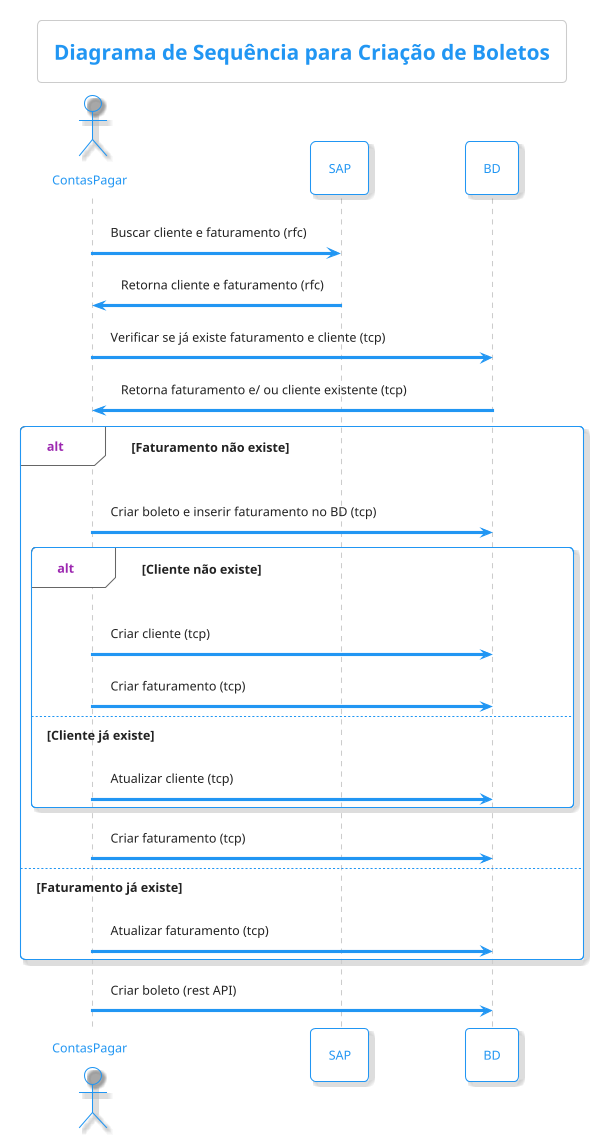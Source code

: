 @startuml DiagramaSequencia
!theme materia-outline
title Diagrama de Sequência para Criação de Boletos
actor       ContasPagar  as conta

participant       SAP as sap
participant       BD        as bancodedados

conta -> sap : Buscar cliente e faturamento (rfc)
sap -> conta : Retorna cliente e faturamento (rfc)
conta -> bancodedados : Verificar se já existe faturamento e cliente (tcp)
bancodedados -> conta : Retorna faturamento e/ ou cliente existente (tcp)
alt Faturamento não existe
    conta -> bancodedados : Criar boleto e inserir faturamento no BD (tcp)
alt Cliente não existe
        conta -> bancodedados : Criar cliente (tcp)
        conta -> bancodedados : Criar faturamento (tcp)
    else Cliente já existe
        conta -> bancodedados : Atualizar cliente (tcp)
    end
    conta -> bancodedados : Criar faturamento (tcp)
else Faturamento já existe
    conta -> bancodedados : Atualizar faturamento (tcp)
end
conta -> bancodedados : Criar boleto (rest API)

@enduml